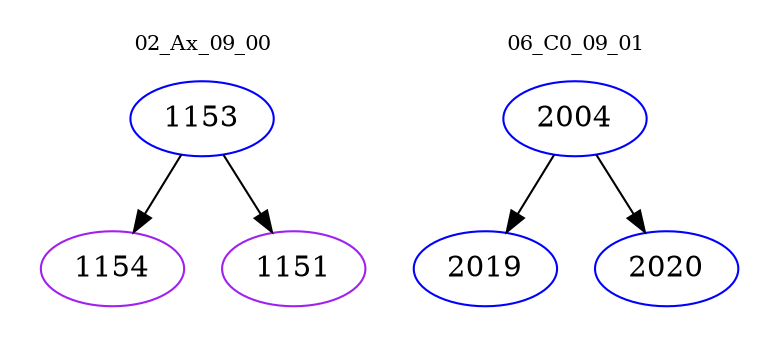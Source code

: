 digraph{
subgraph cluster_0 {
color = white
label = "02_Ax_09_00";
fontsize=10;
T0_1153 [label="1153", color="blue"]
T0_1153 -> T0_1154 [color="black"]
T0_1154 [label="1154", color="purple"]
T0_1153 -> T0_1151 [color="black"]
T0_1151 [label="1151", color="purple"]
}
subgraph cluster_1 {
color = white
label = "06_C0_09_01";
fontsize=10;
T1_2004 [label="2004", color="blue"]
T1_2004 -> T1_2019 [color="black"]
T1_2019 [label="2019", color="blue"]
T1_2004 -> T1_2020 [color="black"]
T1_2020 [label="2020", color="blue"]
}
}
